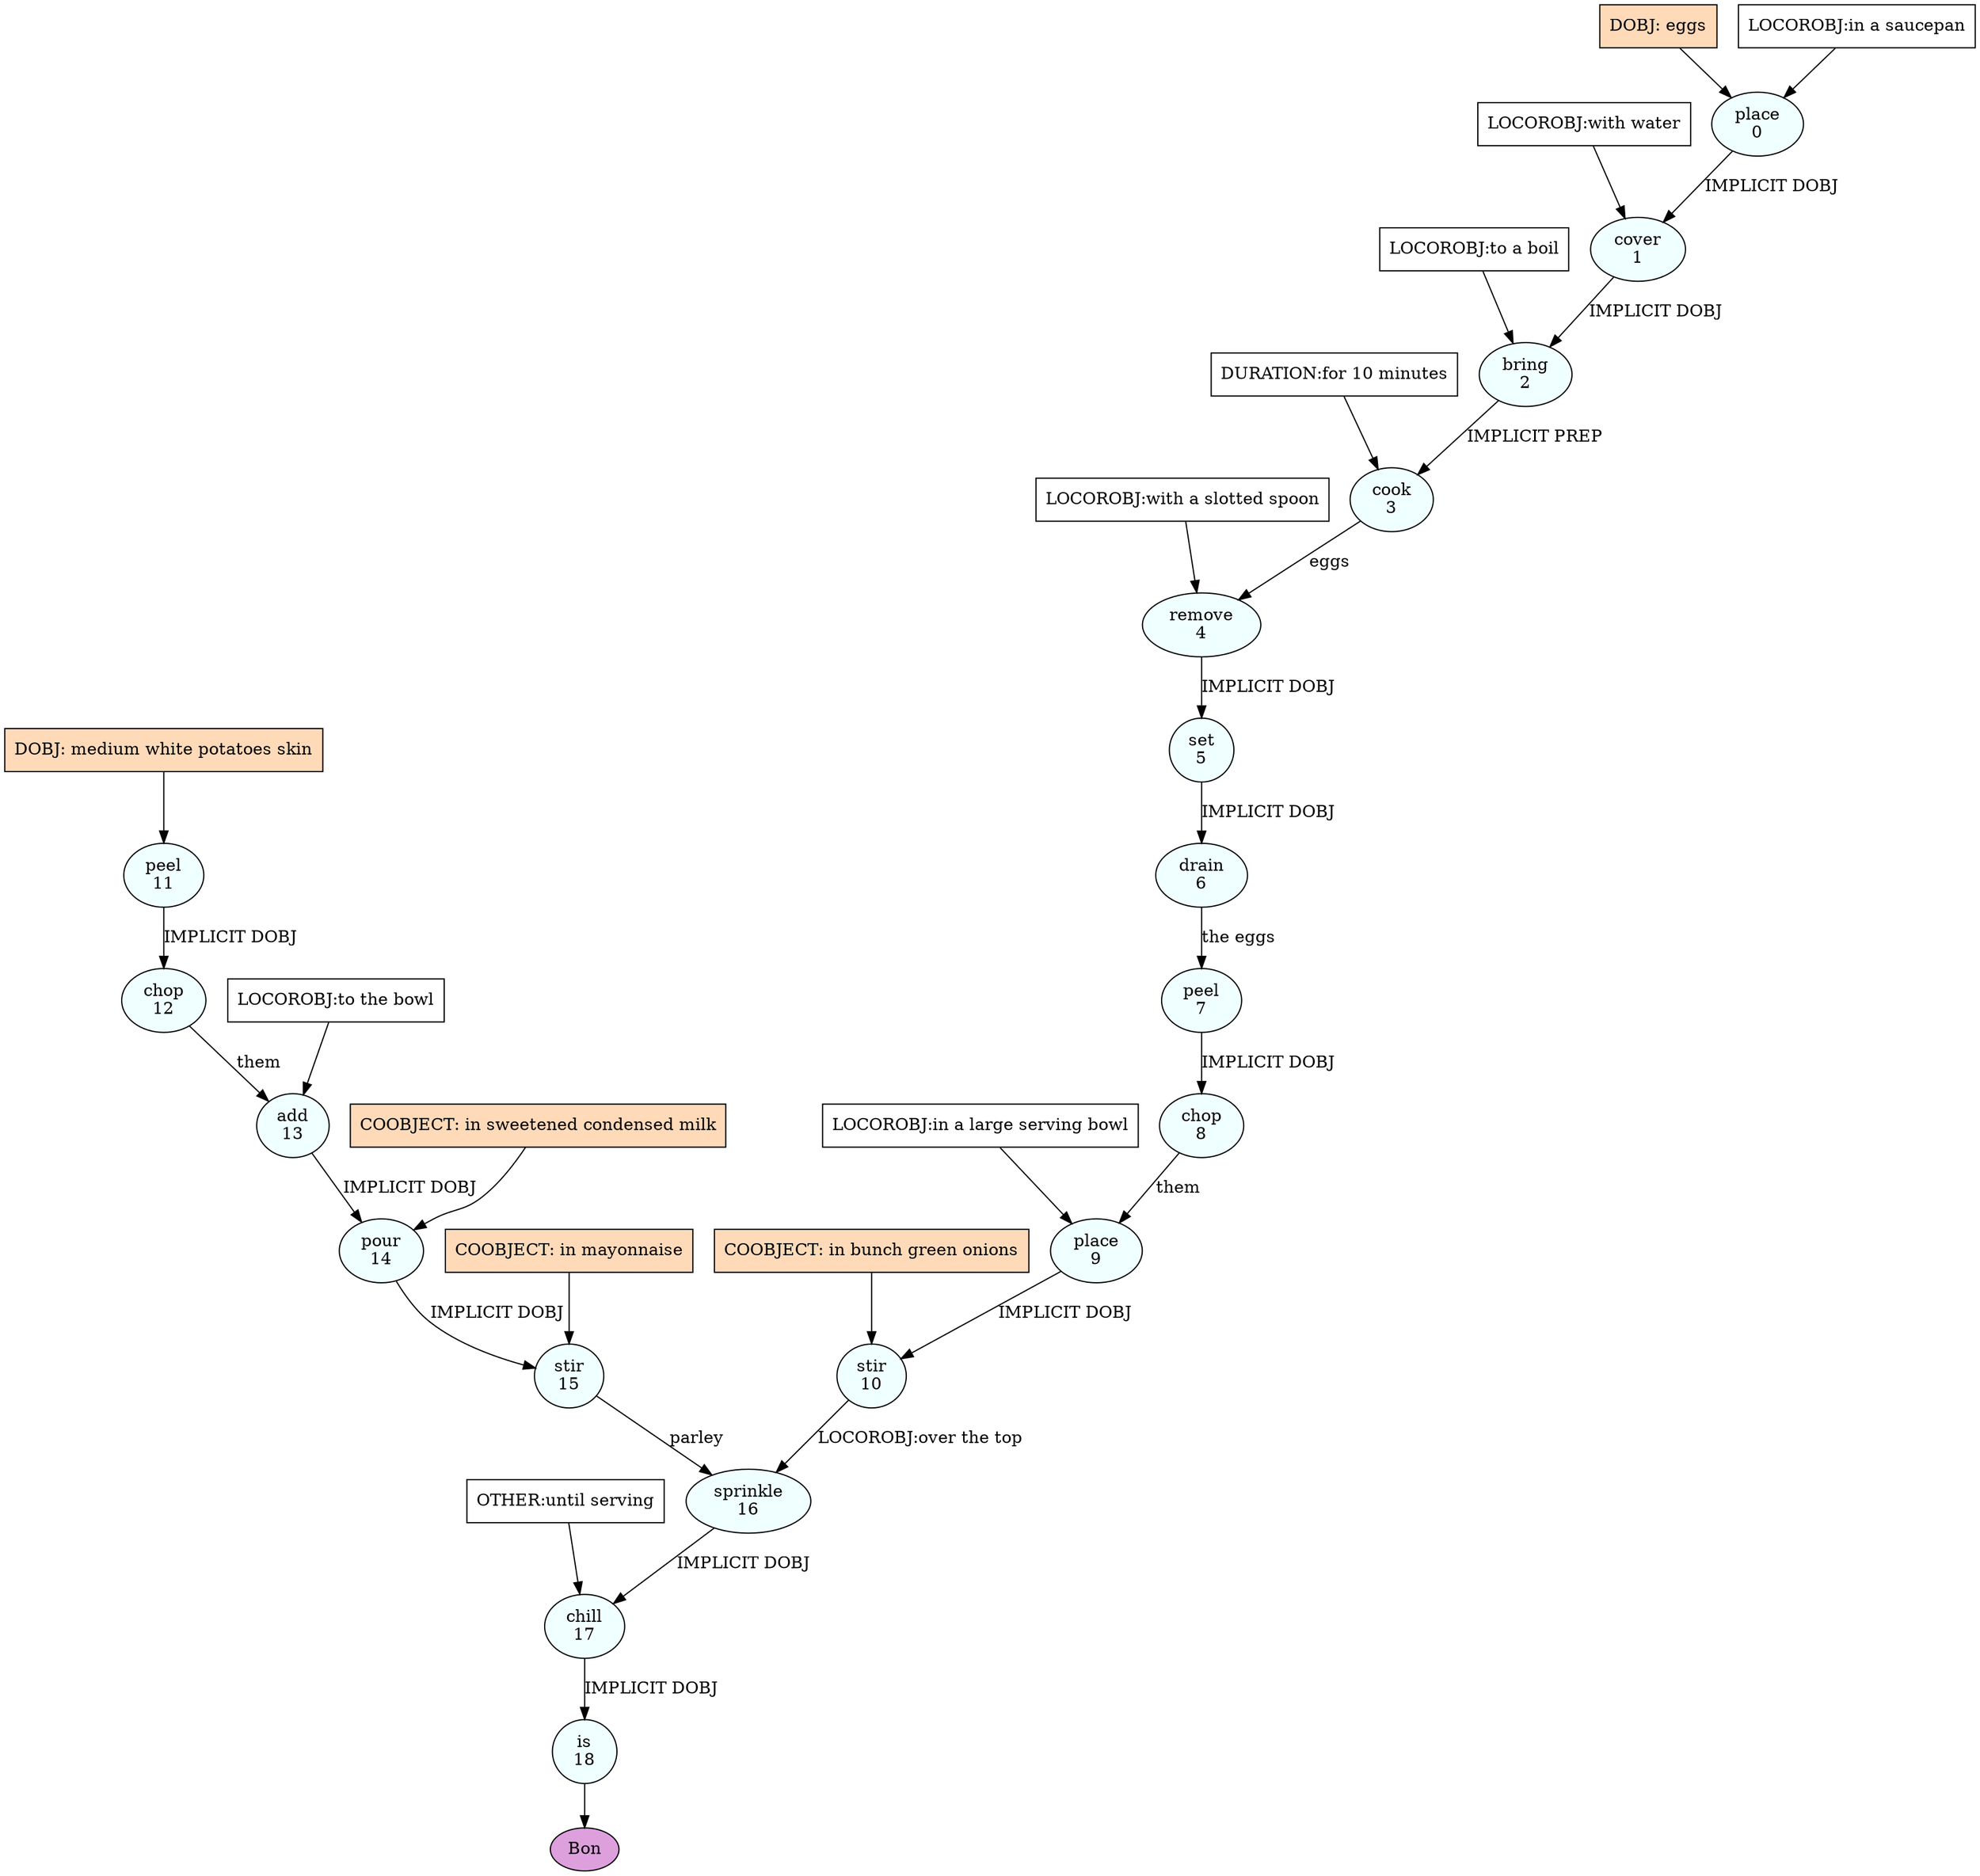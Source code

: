 digraph recipe {
E0[label="place
0", shape=oval, style=filled, fillcolor=azure]
E1[label="cover
1", shape=oval, style=filled, fillcolor=azure]
E2[label="bring
2", shape=oval, style=filled, fillcolor=azure]
E3[label="cook
3", shape=oval, style=filled, fillcolor=azure]
E4[label="remove
4", shape=oval, style=filled, fillcolor=azure]
E5[label="set
5", shape=oval, style=filled, fillcolor=azure]
E6[label="drain
6", shape=oval, style=filled, fillcolor=azure]
E7[label="peel
7", shape=oval, style=filled, fillcolor=azure]
E8[label="chop
8", shape=oval, style=filled, fillcolor=azure]
E9[label="place
9", shape=oval, style=filled, fillcolor=azure]
E10[label="stir
10", shape=oval, style=filled, fillcolor=azure]
E11[label="peel
11", shape=oval, style=filled, fillcolor=azure]
E12[label="chop
12", shape=oval, style=filled, fillcolor=azure]
E13[label="add
13", shape=oval, style=filled, fillcolor=azure]
E14[label="pour
14", shape=oval, style=filled, fillcolor=azure]
E15[label="stir
15", shape=oval, style=filled, fillcolor=azure]
E16[label="sprinkle
16", shape=oval, style=filled, fillcolor=azure]
E17[label="chill
17", shape=oval, style=filled, fillcolor=azure]
E18[label="is
18", shape=oval, style=filled, fillcolor=azure]
D11[label="DOBJ: medium white potatoes skin", shape=box, style=filled, fillcolor=peachpuff]
D11 -> E11
D0[label="DOBJ: eggs", shape=box, style=filled, fillcolor=peachpuff]
D0 -> E0
P0_0[label="LOCOROBJ:in a saucepan", shape=box, style=filled, fillcolor=white]
P0_0 -> E0
E0 -> E1 [label="IMPLICIT DOBJ"]
P1_0_0[label="LOCOROBJ:with water", shape=box, style=filled, fillcolor=white]
P1_0_0 -> E1
E1 -> E2 [label="IMPLICIT DOBJ"]
P2_0_0[label="LOCOROBJ:to a boil", shape=box, style=filled, fillcolor=white]
P2_0_0 -> E2
E2 -> E3 [label="IMPLICIT PREP"]
P3_1_0[label="DURATION:for 10 minutes", shape=box, style=filled, fillcolor=white]
P3_1_0 -> E3
E3 -> E4 [label="eggs"]
P4_0_0[label="LOCOROBJ:with a slotted spoon", shape=box, style=filled, fillcolor=white]
P4_0_0 -> E4
E4 -> E5 [label="IMPLICIT DOBJ"]
E5 -> E6 [label="IMPLICIT DOBJ"]
E6 -> E7 [label="the eggs"]
E7 -> E8 [label="IMPLICIT DOBJ"]
E8 -> E9 [label="them"]
P9_0_0[label="LOCOROBJ:in a large serving bowl", shape=box, style=filled, fillcolor=white]
P9_0_0 -> E9
E9 -> E10 [label="IMPLICIT DOBJ"]
P10_0_ing[label="COOBJECT: in bunch green onions", shape=box, style=filled, fillcolor=peachpuff]
P10_0_ing -> E10
E11 -> E12 [label="IMPLICIT DOBJ"]
E12 -> E13 [label="them"]
P13_0_0[label="LOCOROBJ:to the bowl", shape=box, style=filled, fillcolor=white]
P13_0_0 -> E13
E13 -> E14 [label="IMPLICIT DOBJ"]
P14_0_ing[label="COOBJECT: in sweetened condensed milk", shape=box, style=filled, fillcolor=peachpuff]
P14_0_ing -> E14
E14 -> E15 [label="IMPLICIT DOBJ"]
P15_0_ing[label="COOBJECT: in mayonnaise", shape=box, style=filled, fillcolor=peachpuff]
P15_0_ing -> E15
E15 -> E16 [label="parley"]
E10 -> E16 [label="LOCOROBJ:over the top"]
E16 -> E17 [label="IMPLICIT DOBJ"]
P17_0_0[label="OTHER:until serving", shape=box, style=filled, fillcolor=white]
P17_0_0 -> E17
E17 -> E18 [label="IMPLICIT DOBJ"]
EOR[label="Bon", shape=oval, style=filled, fillcolor=plum]
E18 -> EOR
}
